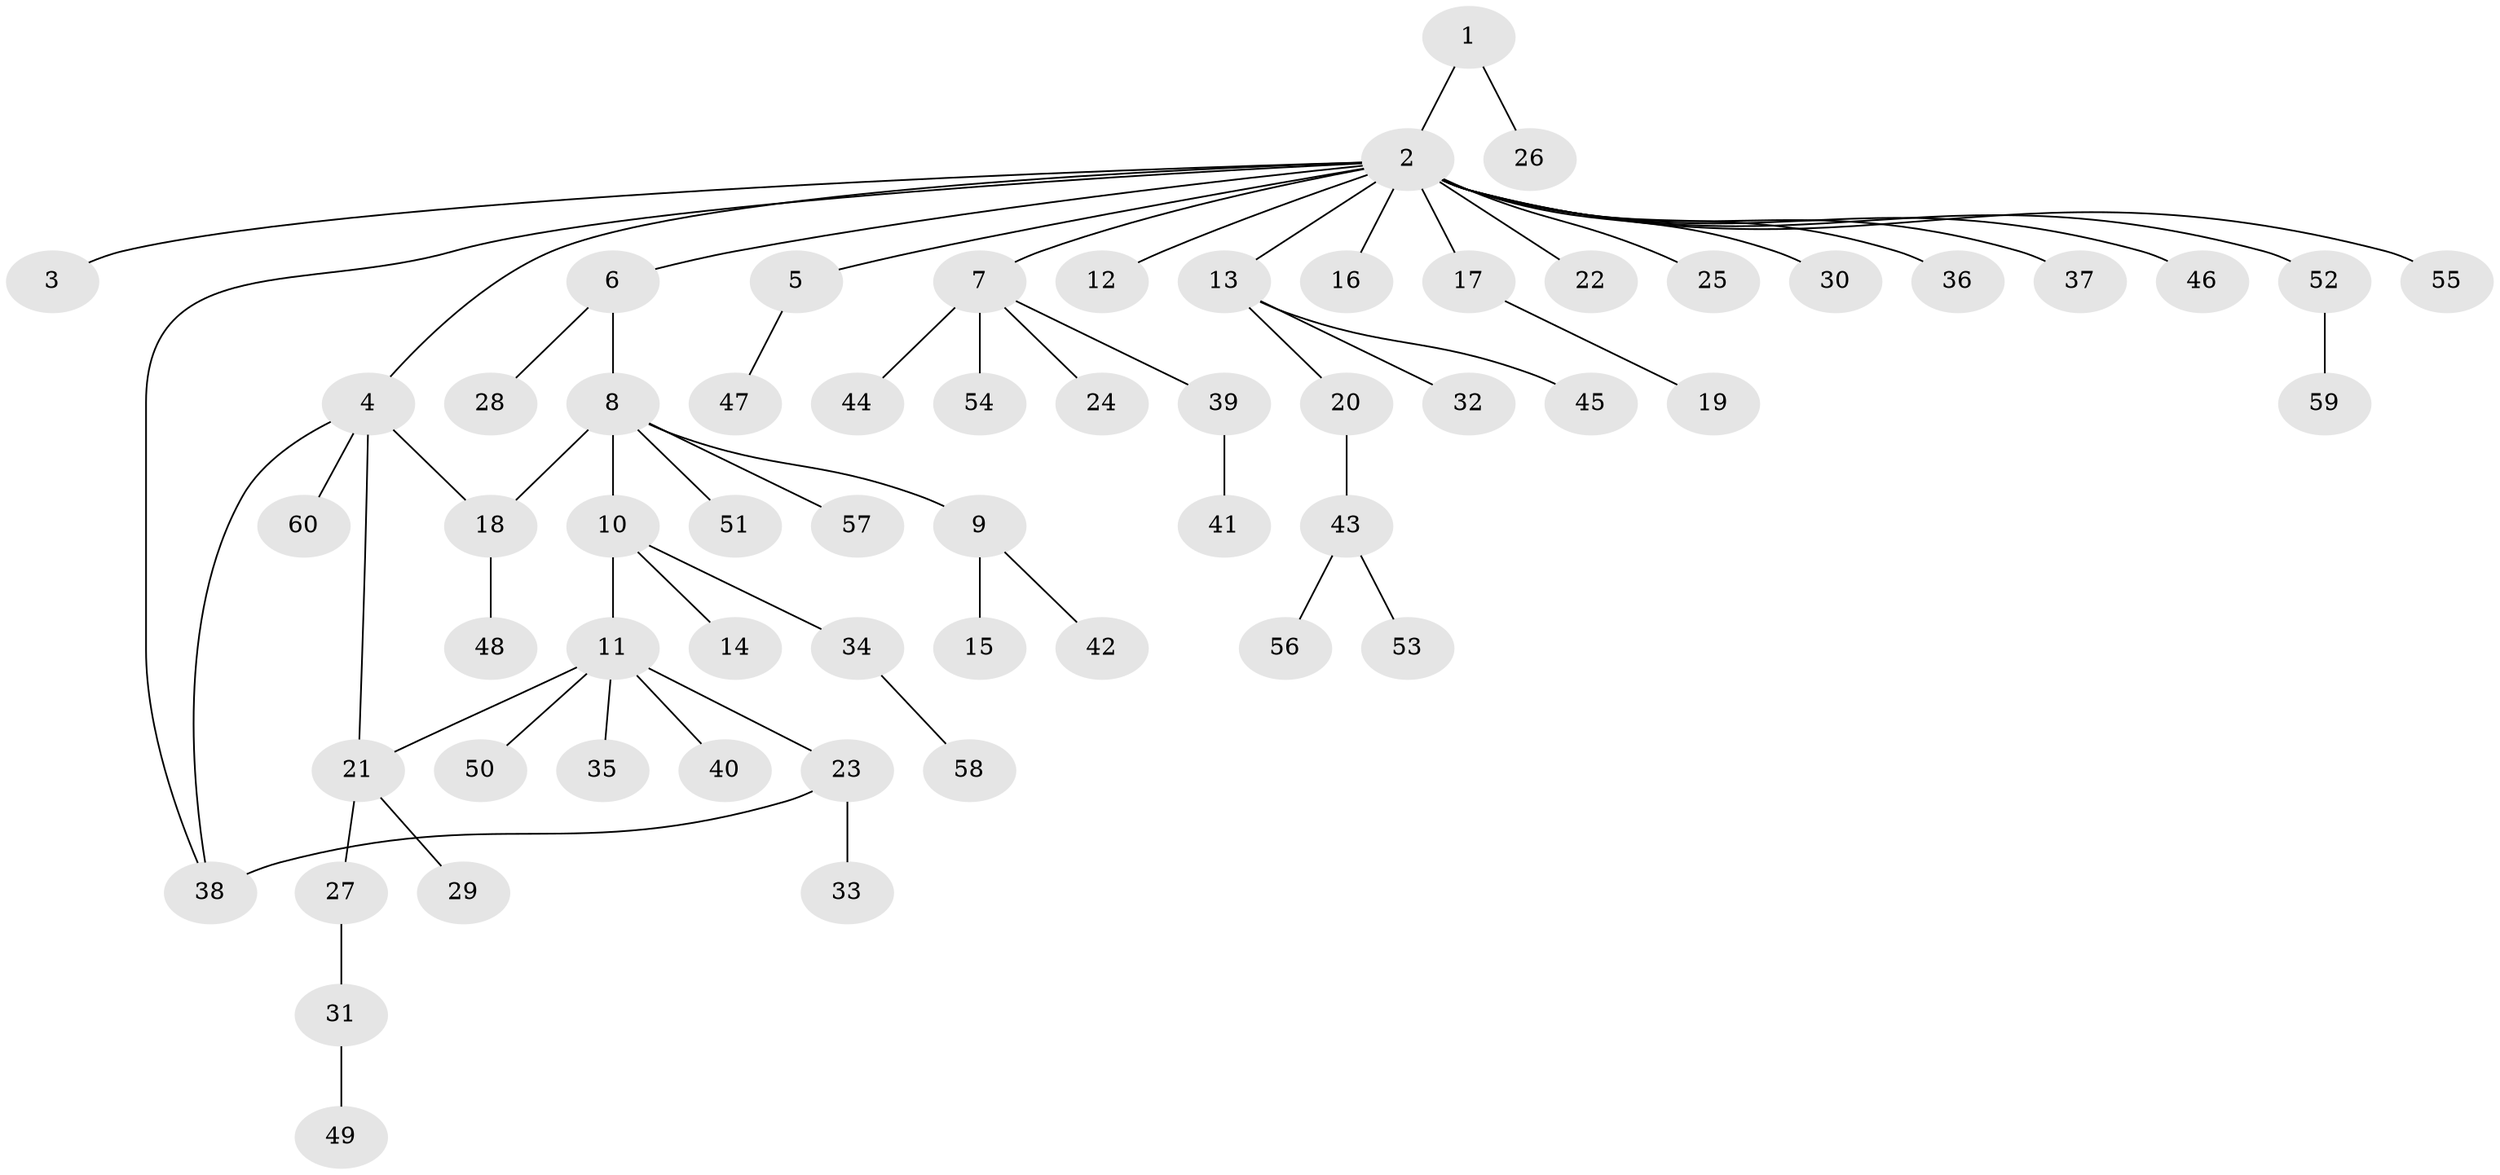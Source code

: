 // Generated by graph-tools (version 1.1) at 2025/11/02/27/25 16:11:10]
// undirected, 60 vertices, 63 edges
graph export_dot {
graph [start="1"]
  node [color=gray90,style=filled];
  1;
  2;
  3;
  4;
  5;
  6;
  7;
  8;
  9;
  10;
  11;
  12;
  13;
  14;
  15;
  16;
  17;
  18;
  19;
  20;
  21;
  22;
  23;
  24;
  25;
  26;
  27;
  28;
  29;
  30;
  31;
  32;
  33;
  34;
  35;
  36;
  37;
  38;
  39;
  40;
  41;
  42;
  43;
  44;
  45;
  46;
  47;
  48;
  49;
  50;
  51;
  52;
  53;
  54;
  55;
  56;
  57;
  58;
  59;
  60;
  1 -- 2;
  1 -- 26;
  2 -- 3;
  2 -- 4;
  2 -- 5;
  2 -- 6;
  2 -- 7;
  2 -- 12;
  2 -- 13;
  2 -- 16;
  2 -- 17;
  2 -- 22;
  2 -- 25;
  2 -- 30;
  2 -- 36;
  2 -- 37;
  2 -- 38;
  2 -- 46;
  2 -- 52;
  2 -- 55;
  4 -- 18;
  4 -- 21;
  4 -- 38;
  4 -- 60;
  5 -- 47;
  6 -- 8;
  6 -- 28;
  7 -- 24;
  7 -- 39;
  7 -- 44;
  7 -- 54;
  8 -- 9;
  8 -- 10;
  8 -- 18;
  8 -- 51;
  8 -- 57;
  9 -- 15;
  9 -- 42;
  10 -- 11;
  10 -- 14;
  10 -- 34;
  11 -- 21;
  11 -- 23;
  11 -- 35;
  11 -- 40;
  11 -- 50;
  13 -- 20;
  13 -- 32;
  13 -- 45;
  17 -- 19;
  18 -- 48;
  20 -- 43;
  21 -- 27;
  21 -- 29;
  23 -- 33;
  23 -- 38;
  27 -- 31;
  31 -- 49;
  34 -- 58;
  39 -- 41;
  43 -- 53;
  43 -- 56;
  52 -- 59;
}
